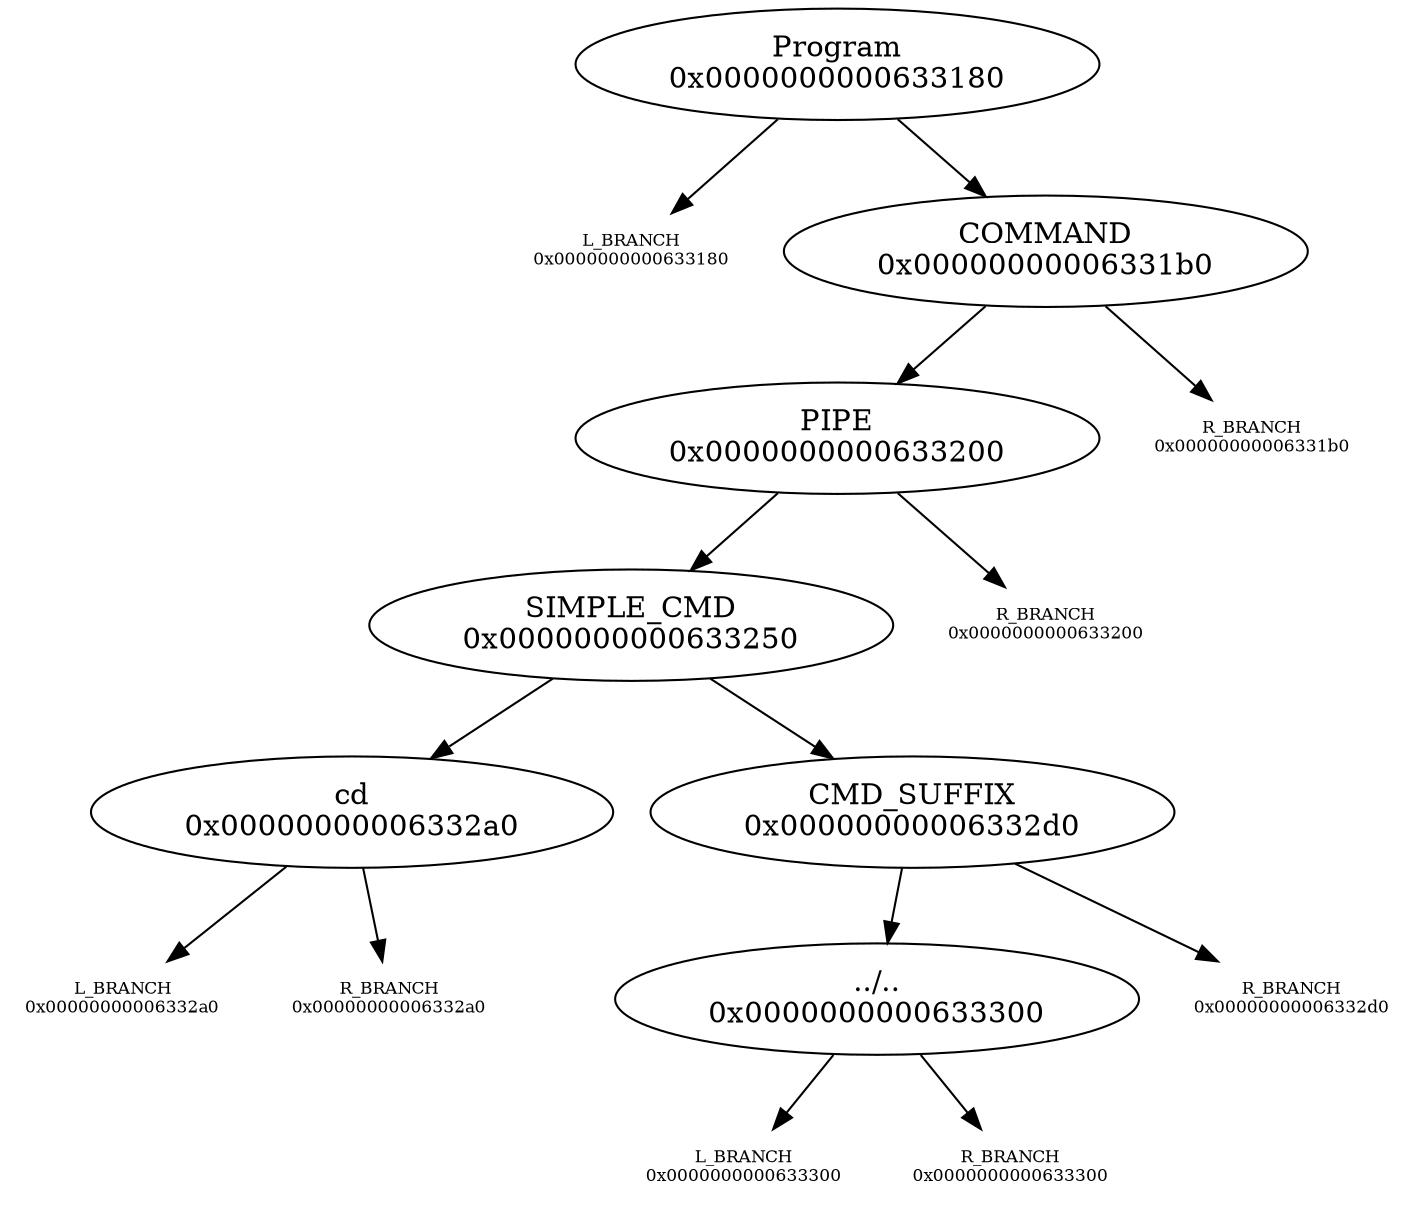 digraph graphname {
"Program\n0x0000000000633180" -> "L_BRANCH\n0x0000000000633180";
"L_BRANCH\n0x0000000000633180" [shape=none fontsize=8]
"Program\n0x0000000000633180" -> "COMMAND\n0x00000000006331b0";
"COMMAND\n0x00000000006331b0" -> "PIPE\n0x0000000000633200";
"COMMAND\n0x00000000006331b0" -> "R_BRANCH\n0x00000000006331b0";
"R_BRANCH\n0x00000000006331b0" [shape=none fontsize=8]
"PIPE\n0x0000000000633200" -> "SIMPLE_CMD\n0x0000000000633250";
"PIPE\n0x0000000000633200" -> "R_BRANCH\n0x0000000000633200";
"R_BRANCH\n0x0000000000633200" [shape=none fontsize=8]
"SIMPLE_CMD\n0x0000000000633250" -> "cd\n0x00000000006332a0";
"SIMPLE_CMD\n0x0000000000633250" -> "CMD_SUFFIX\n0x00000000006332d0";
"cd\n0x00000000006332a0" -> "L_BRANCH\n0x00000000006332a0";
"L_BRANCH\n0x00000000006332a0" [shape=none fontsize=8]
"cd\n0x00000000006332a0" -> "R_BRANCH\n0x00000000006332a0";
"R_BRANCH\n0x00000000006332a0" [shape=none fontsize=8]
"CMD_SUFFIX\n0x00000000006332d0" -> "../..\n0x0000000000633300";
"CMD_SUFFIX\n0x00000000006332d0" -> "R_BRANCH\n0x00000000006332d0";
"R_BRANCH\n0x00000000006332d0" [shape=none fontsize=8]
"../..\n0x0000000000633300" -> "L_BRANCH\n0x0000000000633300";
"L_BRANCH\n0x0000000000633300" [shape=none fontsize=8]
"../..\n0x0000000000633300" -> "R_BRANCH\n0x0000000000633300";
"R_BRANCH\n0x0000000000633300" [shape=none fontsize=8]

}